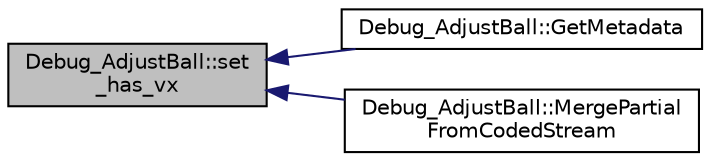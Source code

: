 digraph "Debug_AdjustBall::set_has_vx"
{
 // INTERACTIVE_SVG=YES
  edge [fontname="Helvetica",fontsize="10",labelfontname="Helvetica",labelfontsize="10"];
  node [fontname="Helvetica",fontsize="10",shape=record];
  rankdir="LR";
  Node1 [label="Debug_AdjustBall::set\l_has_vx",height=0.2,width=0.4,color="black", fillcolor="grey75", style="filled", fontcolor="black"];
  Node1 -> Node2 [dir="back",color="midnightblue",fontsize="10",style="solid",fontname="Helvetica"];
  Node2 [label="Debug_AdjustBall::GetMetadata",height=0.2,width=0.4,color="black", fillcolor="white", style="filled",URL="$d9/d50/class_debug___adjust_ball.html#a6fde58165f307389c93e04c8f85d8670"];
  Node1 -> Node3 [dir="back",color="midnightblue",fontsize="10",style="solid",fontname="Helvetica"];
  Node3 [label="Debug_AdjustBall::MergePartial\lFromCodedStream",height=0.2,width=0.4,color="black", fillcolor="white", style="filled",URL="$d9/d50/class_debug___adjust_ball.html#aac212359eb21f883cfd15b4fb75b8c08"];
}
